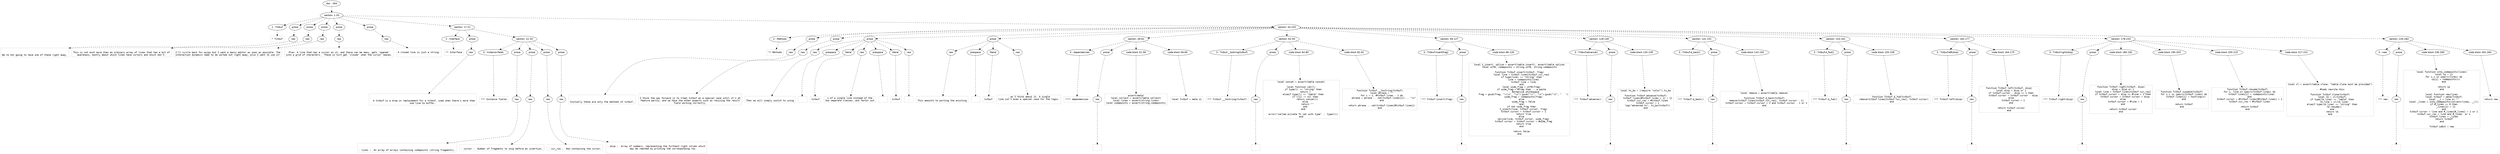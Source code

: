digraph lpegNode {

node [fontname=Helvetica]
edge [style=dashed]

doc_0 [label="doc - 264"]


doc_0 -> { section_1}
{rank=same; section_1}

section_1 [label="section: 1-33"]


// END RANK doc_0

section_1 -> { header_2 prose_3 prose_4 prose_5 prose_6 prose_7 section_8 section_9}
{rank=same; header_2 prose_3 prose_4 prose_5 prose_6 prose_7 section_8 section_9}

header_2 [label="1 : Txtbuf"]

prose_3 [label="prose"]

prose_4 [label="prose"]

prose_5 [label="prose"]

prose_6 [label="prose"]

prose_7 [label="prose"]

section_8 [label="section: 17-21"]

section_9 [label="section: 34-233"]


// END RANK section_1

header_2 -> leaf_10
leaf_10  [color=Gray,shape=rectangle,fontname=Inconsolata,label="* Txtbuf"]
// END RANK header_2

prose_3 -> { raw_11}
{rank=same; raw_11}

raw_11 [label="raw"]


// END RANK prose_3

raw_11 -> leaf_12
leaf_12  [color=Gray,shape=rectangle,fontname=Inconsolata,label="

We're not going to have one of these right away.
"]
// END RANK raw_11

prose_4 -> { raw_13}
{rank=same; raw_13}

raw_13 [label="raw"]


// END RANK prose_4

raw_13 -> leaf_14
leaf_14  [color=Gray,shape=rectangle,fontname=Inconsolata,label="
This is not much more than an ordinary array of lines that has a bit of
awareness, mostly about which lines have cursors and which don't.
"]
// END RANK raw_13

prose_5 -> { raw_15}
{rank=same; raw_15}

raw_15 [label="raw"]


// END RANK prose_5

raw_15 -> leaf_16
leaf_16  [color=Gray,shape=rectangle,fontname=Inconsolata,label="
I'll circle back for quipu but I want a basic editor as soon as possible. The
interaction dynamics need to be worked out right away, plus I want to use it!
"]
// END RANK raw_15

prose_6 -> { raw_17}
{rank=same; raw_17}

raw_17 [label="raw"]


// END RANK prose_6

raw_17 -> leaf_18
leaf_18  [color=Gray,shape=rectangle,fontname=Inconsolata,label="
Plan: A line that has a cursor on it, and there can be many, gets 'opened'
into a grid of characters.  These in turn get 'closed' when the cursor leaves.
"]
// END RANK raw_17

prose_7 -> { raw_19}
{rank=same; raw_19}

raw_19 [label="raw"]


// END RANK prose_7

raw_19 -> leaf_20
leaf_20  [color=Gray,shape=rectangle,fontname=Inconsolata,label="
A closed line is just a string.

"]
// END RANK raw_19

section_8 -> { header_21 prose_22 section_23}
{rank=same; header_21 prose_22 section_23}

header_21 [label="2 : Interface"]

prose_22 [label="prose"]

section_23 [label="section: 22-33"]


// END RANK section_8

header_21 -> leaf_24
leaf_24  [color=Gray,shape=rectangle,fontname=Inconsolata,label="** Interface"]
// END RANK header_21

prose_22 -> { raw_25}
{rank=same; raw_25}

raw_25 [label="raw"]


// END RANK prose_22

raw_25 -> leaf_26
leaf_26  [color=Gray,shape=rectangle,fontname=Inconsolata,label="

  A txtbuf is a drop-in replacement for a txtbuf, used when there's more than
one line to buffer.
"]
// END RANK raw_25

section_23 -> { header_27 prose_28 prose_29 prose_30 prose_31}
{rank=same; header_27 prose_28 prose_29 prose_30 prose_31}

header_27 [label="3 : Instance fields"]

prose_28 [label="prose"]

prose_29 [label="prose"]

prose_30 [label="prose"]

prose_31 [label="prose"]


// END RANK section_23

header_27 -> leaf_32
leaf_32  [color=Gray,shape=rectangle,fontname=Inconsolata,label="*** Instance fields"]
// END RANK header_27

prose_28 -> { raw_33}
{rank=same; raw_33}

raw_33 [label="raw"]


// END RANK prose_28

raw_33 -> leaf_34
leaf_34  [color=Gray,shape=rectangle,fontname=Inconsolata,label="

- lines :  An array of arrays containing codepoints (string fragments).
"]
// END RANK raw_33

prose_29 -> { raw_35}
{rank=same; raw_35}

raw_35 [label="raw"]


// END RANK prose_29

raw_35 -> leaf_36
leaf_36  [color=Gray,shape=rectangle,fontname=Inconsolata,label="
- cursor :  Number of fragments to skip before an insertion.
"]
// END RANK raw_35

prose_30 -> { raw_37}
{rank=same; raw_37}

raw_37 [label="raw"]


// END RANK prose_30

raw_37 -> leaf_38
leaf_38  [color=Gray,shape=rectangle,fontname=Inconsolata,label="
- cur_row :  Row containing the cursor.
"]
// END RANK raw_37

prose_31 -> { raw_39}
{rank=same; raw_39}

raw_39 [label="raw"]


// END RANK prose_31

raw_39 -> leaf_40
leaf_40  [color=Gray,shape=rectangle,fontname=Inconsolata,label="
- disp :  Array of numbers, representing the furthest-right column which
          may be reached by printing the corresponding row.

"]
// END RANK raw_39

section_9 -> { header_41 prose_42 prose_43 prose_44 prose_45 section_46 section_47 section_48 section_49 section_50 section_51 section_52 section_53 section_54}
{rank=same; header_41 prose_42 prose_43 prose_44 prose_45 section_46 section_47 section_48 section_49 section_50 section_51 section_52 section_53 section_54}

header_41 [label="2 : Methods"]

prose_42 [label="prose"]

prose_43 [label="prose"]

prose_44 [label="prose"]

prose_45 [label="prose"]

section_46 [label="section: 49-61"]

section_47 [label="section: 62-93"]

section_48 [label="section: 94-127"]

section_49 [label="section: 128-140"]

section_50 [label="section: 141-152"]

section_51 [label="section: 153-161"]

section_52 [label="section: 162-177"]

section_53 [label="section: 178-233"]

section_54 [label="section: 234-264"]


// END RANK section_9

header_41 -> leaf_55
leaf_55  [color=Gray,shape=rectangle,fontname=Inconsolata,label="** Methods"]
// END RANK header_41

prose_42 -> { raw_56}
{rank=same; raw_56}

raw_56 [label="raw"]


// END RANK prose_42

raw_56 -> leaf_57
leaf_57  [color=Gray,shape=rectangle,fontname=Inconsolata,label="

Initially these are only the methods of txtbuf.
"]
// END RANK raw_56

prose_43 -> { raw_58}
{rank=same; raw_58}

raw_58 [label="raw"]


// END RANK prose_43

raw_58 -> leaf_59
leaf_59  [color=Gray,shape=rectangle,fontname=Inconsolata,label="
I think the way forward is to treat txtbuf as a special case until it's at
feature parity, and we have the other aspects such as resizing the result
field working correctly.
"]
// END RANK raw_58

prose_44 -> { raw_60 prespace_61 literal_62 raw_63 prespace_64 literal_65 raw_66}
{rank=same; raw_60 prespace_61 literal_62 raw_63 prespace_64 literal_65 raw_66}

raw_60 [label="raw"]

prespace_61 [label="prespace"]

literal_62 [label="literal"]

raw_63 [label="raw"]

prespace_64 [label="prespace"]

literal_65 [label="literal"]

raw_66 [label="raw"]


// END RANK prose_44

raw_60 -> leaf_67
leaf_67  [color=Gray,shape=rectangle,fontname=Inconsolata,label="
Then we will simply switch to using"]
// END RANK raw_60

prespace_61 -> leaf_68
leaf_68  [color=Gray,shape=rectangle,fontname=Inconsolata,label=" "]
// END RANK prespace_61

literal_62 -> leaf_69
leaf_69  [color=Gray,shape=rectangle,fontname=Inconsolata,label="txtbuf"]
// END RANK literal_62

raw_63 -> leaf_70
leaf_70  [color=Gray,shape=rectangle,fontname=Inconsolata,label="s of a single line instead of the
two separate classes, and factor out"]
// END RANK raw_63

prespace_64 -> leaf_71
leaf_71  [color=Gray,shape=rectangle,fontname=Inconsolata,label=" "]
// END RANK prespace_64

literal_65 -> leaf_72
leaf_72  [color=Gray,shape=rectangle,fontname=Inconsolata,label="txtbuf"]
// END RANK literal_65

raw_66 -> leaf_73
leaf_73  [color=Gray,shape=rectangle,fontname=Inconsolata,label=".
"]
// END RANK raw_66

prose_45 -> { raw_74 prespace_75 literal_76 raw_77}
{rank=same; raw_74 prespace_75 literal_76 raw_77}

raw_74 [label="raw"]

prespace_75 [label="prespace"]

literal_76 [label="literal"]

raw_77 [label="raw"]


// END RANK prose_45

raw_74 -> leaf_78
leaf_78  [color=Gray,shape=rectangle,fontname=Inconsolata,label="
This amounts to porting the existing"]
// END RANK raw_74

prespace_75 -> leaf_79
leaf_79  [color=Gray,shape=rectangle,fontname=Inconsolata,label=" "]
// END RANK prespace_75

literal_76 -> leaf_80
leaf_80  [color=Gray,shape=rectangle,fontname=Inconsolata,label="txtbuf"]
// END RANK literal_76

raw_77 -> leaf_81
leaf_81  [color=Gray,shape=rectangle,fontname=Inconsolata,label=", as I think about it. A single
line isn't even a special case for the logic.

"]
// END RANK raw_77

section_46 -> { header_82 prose_83 codeblock_84 codeblock_85}
{rank=same; header_82 prose_83 codeblock_84 codeblock_85}

header_82 [label="4 : dependencies"]

prose_83 [label="prose"]

codeblock_84 [label="code block 51-56"]

codeblock_85 [label="code block 58-60"]


// END RANK section_46

header_82 -> leaf_86
leaf_86  [color=Gray,shape=rectangle,fontname=Inconsolata,label="**** dependencies"]
// END RANK header_82

prose_83 -> { raw_87}
{rank=same; raw_87}

raw_87 [label="raw"]


// END RANK prose_83

raw_87 -> leaf_88
leaf_88  [color=Gray,shape=rectangle,fontname=Inconsolata,label="
"]
// END RANK raw_87

codeblock_84 -> leaf_89
leaf_89  [color=Gray,shape=rectangle,fontname=Inconsolata,label="assert(meta)
local collect = assert(table.collect)
local lines = assert(string.lines)
local codepoints = assert(string.codepoints)"]
// END RANK codeblock_84

codeblock_85 -> leaf_90
leaf_90  [color=Gray,shape=rectangle,fontname=Inconsolata,label="local Txtbuf = meta {}"]
// END RANK codeblock_85

section_47 -> { header_91 prose_92 codeblock_93 codeblock_94}
{rank=same; header_91 prose_92 codeblock_93 codeblock_94}

header_91 [label="3 : Txtbuf.__tostring(txtbuf)"]

prose_92 [label="prose"]

codeblock_93 [label="code block 64-80"]

codeblock_94 [label="code block 82-91"]


// END RANK section_47

header_91 -> leaf_95
leaf_95  [color=Gray,shape=rectangle,fontname=Inconsolata,label="*** Txtbuf.__tostring(txtbuf)"]
// END RANK header_91

prose_92 -> { raw_96}
{rank=same; raw_96}

raw_96 [label="raw"]


// END RANK prose_92

raw_96 -> leaf_97
leaf_97  [color=Gray,shape=rectangle,fontname=Inconsolata,label="
"]
// END RANK raw_96

codeblock_93 -> leaf_98
leaf_98  [color=Gray,shape=rectangle,fontname=Inconsolata,label="local concat = assert(table.concat)

local function cat(l)
   if type(l) == \"string\" then
      return l
   elseif type(l) == \"table\" then
      if l[1] ~= nil then
         return concat(l)
      else
         return \"\"
      end
   end

   error(\"called private fn cat with type\" .. type(l))
end"]
// END RANK codeblock_93

codeblock_94 -> leaf_99
leaf_99  [color=Gray,shape=rectangle,fontname=Inconsolata,label="function Txtbuf.__tostring(txtbuf)
   local phrase = \"\"
   for i = 1, #txtbuf.lines - 1 do
      phrase = phrase .. cat(txtbuf.lines[i]) .. \"\\n\"
   end

   return phrase .. cat(txtbuf.lines[#txtbuf.lines])
end"]
// END RANK codeblock_94

section_48 -> { header_100 prose_101 codeblock_102}
{rank=same; header_100 prose_101 codeblock_102}

header_100 [label="3 : Txtbuf:insert(frag)"]

prose_101 [label="prose"]

codeblock_102 [label="code block 96-126"]


// END RANK section_48

header_100 -> leaf_103
leaf_103  [color=Gray,shape=rectangle,fontname=Inconsolata,label="*** Txtbuf:insert(frag)"]
// END RANK header_100

prose_101 -> { raw_104}
{rank=same; raw_104}

raw_104 [label="raw"]


// END RANK prose_101

raw_104 -> leaf_105
leaf_105  [color=Gray,shape=rectangle,fontname=Inconsolata,label="
"]
// END RANK raw_104

codeblock_102 -> leaf_106
leaf_106  [color=Gray,shape=rectangle,fontname=Inconsolata,label="local t_insert, splice = assert(table.insert), assert(table.splice)
local utf8, codepoints = string.utf8, string.codepoints

function Txtbuf.insert(txtbuf, frag)
   local line = txtbuf.lines[txtbuf.cur_row]
   if type(line) == \"string\" then
      line = codepoints(line)
      txtbuf.line = line
   end
   local wide_frag = utf8(frag)
   if wide_frag < #frag then -- a paste
      -- Normalize whitespace
      frag = gsub(frag, \"\\r\\n\", \"\\n\"):gsub(\"\\r\", \"\\n\"):gsub(\"\\t\", \"   \")
      wide_frag = codepoints(frag)
   else
      wide_frag = false
   end
   if not wide_frag then
      t_insert(line, txtbuf.cursor, frag)
      txtbuf.cursor = txtbuf.cursor + 1
      return true
   else
      splice(line, txtbuf.cursor, wide_frag)
      txtbuf.cursor = txtbuf.cursor + #wide_frag
      return true
   end

   return false
end"]
// END RANK codeblock_102

section_49 -> { header_107 prose_108 codeblock_109}
{rank=same; header_107 prose_108 codeblock_109}

header_107 [label="3 : Txtbuf:advance()"]

prose_108 [label="prose"]

codeblock_109 [label="code block 130-139"]


// END RANK section_49

header_107 -> leaf_110
leaf_110  [color=Gray,shape=rectangle,fontname=Inconsolata,label="*** Txtbuf:advance()"]
// END RANK header_107

prose_108 -> { raw_111}
{rank=same; raw_111}

raw_111 [label="raw"]


// END RANK prose_108

raw_111 -> leaf_112
leaf_112  [color=Gray,shape=rectangle,fontname=Inconsolata,label="
"]
// END RANK raw_111

codeblock_109 -> leaf_113
leaf_113  [color=Gray,shape=rectangle,fontname=Inconsolata,label="local ts_bw = (require \"color\").ts_bw

function Txtbuf.advance(txtbuf)
   txtbuf.lines[#txtbuf.lines + 1] = {}
   txtbuf.cur_row = #txtbuf.lines
   txtbuf.cursor = 1
   log(\"advanced %s\", ts_bw(txtbuf))
end"]
// END RANK codeblock_109

section_50 -> { header_114 prose_115 codeblock_116}
{rank=same; header_114 prose_115 codeblock_116}

header_114 [label="3 : Txtbuf:d_back()"]

prose_115 [label="prose"]

codeblock_116 [label="code block 143-150"]


// END RANK section_50

header_114 -> leaf_117
leaf_117  [color=Gray,shape=rectangle,fontname=Inconsolata,label="*** Txtbuf:d_back()"]
// END RANK header_114

prose_115 -> { raw_118}
{rank=same; raw_118}

raw_118 [label="raw"]


// END RANK prose_115

raw_118 -> leaf_119
leaf_119  [color=Gray,shape=rectangle,fontname=Inconsolata,label="
"]
// END RANK raw_118

codeblock_116 -> leaf_120
leaf_120  [color=Gray,shape=rectangle,fontname=Inconsolata,label="local remove = assert(table.remove)

function Txtbuf.d_back(txtbuf)
   remove(txtbuf.lines[txtbuf.cur_row], txtbuf.cursor - 1)
   txtbuf.cursor = txtbuf.cursor > 1 and txtbuf.cursor - 1 or 1
end"]
// END RANK codeblock_116

section_51 -> { header_121 prose_122 codeblock_123}
{rank=same; header_121 prose_122 codeblock_123}

header_121 [label="3 : Txtbuf:d_fwd()"]

prose_122 [label="prose"]

codeblock_123 [label="code block 155-159"]


// END RANK section_51

header_121 -> leaf_124
leaf_124  [color=Gray,shape=rectangle,fontname=Inconsolata,label="*** Txtbuf:d_fwd()"]
// END RANK header_121

prose_122 -> { raw_125}
{rank=same; raw_125}

raw_125 [label="raw"]


// END RANK prose_122

raw_125 -> leaf_126
leaf_126  [color=Gray,shape=rectangle,fontname=Inconsolata,label="
"]
// END RANK raw_125

codeblock_123 -> leaf_127
leaf_127  [color=Gray,shape=rectangle,fontname=Inconsolata,label="function Txtbuf.d_fwd(txtbuf)
   remove(txtbuf.lines[txtbuf.cur_row], txtbuf.cursor)
end"]
// END RANK codeblock_123

section_52 -> { header_128 prose_129 codeblock_130}
{rank=same; header_128 prose_129 codeblock_130}

header_128 [label="3 : Txtbuf:left(disp)"]

prose_129 [label="prose"]

codeblock_130 [label="code block 164-175"]


// END RANK section_52

header_128 -> leaf_131
leaf_131  [color=Gray,shape=rectangle,fontname=Inconsolata,label="*** Txtbuf:left(disp)"]
// END RANK header_128

prose_129 -> { raw_132}
{rank=same; raw_132}

raw_132 [label="raw"]


// END RANK prose_129

raw_132 -> leaf_133
leaf_133  [color=Gray,shape=rectangle,fontname=Inconsolata,label="
"]
// END RANK raw_132

codeblock_130 -> leaf_134
leaf_134  [color=Gray,shape=rectangle,fontname=Inconsolata,label="function Txtbuf.left(txtbuf, disp)
   local disp = disp or 1
   if txtbuf.cursor - disp >= 1 then
      txtbuf.cursor = txtbuf.cursor - disp
   else
      txtbuf.cursor = 1
   end

   return txtbuf.cursor
end"]
// END RANK codeblock_130

section_53 -> { header_135 prose_136 codeblock_137 codeblock_138 codeblock_139 codeblock_140}
{rank=same; header_135 prose_136 codeblock_137 codeblock_138 codeblock_139 codeblock_140}

header_135 [label="3 : Txtbuf:right(disp)"]

prose_136 [label="prose"]

codeblock_137 [label="code block 180-192"]

codeblock_138 [label="code block 195-203"]

codeblock_139 [label="code block 205-215"]

codeblock_140 [label="code block 217-231"]


// END RANK section_53

header_135 -> leaf_141
leaf_141  [color=Gray,shape=rectangle,fontname=Inconsolata,label="*** Txtbuf:right(disp)"]
// END RANK header_135

prose_136 -> { raw_142}
{rank=same; raw_142}

raw_142 [label="raw"]


// END RANK prose_136

raw_142 -> leaf_143
leaf_143  [color=Gray,shape=rectangle,fontname=Inconsolata,label="
"]
// END RANK raw_142

codeblock_137 -> leaf_144
leaf_144  [color=Gray,shape=rectangle,fontname=Inconsolata,label="function Txtbuf.right(txtbuf, disp)
   disp = disp or 1
   local line = txtbuf.lines[txtbuf.cur_row]
   if txtbuf.cursor + disp <= #line + 1 then
      txtbuf.cursor = txtbuf.cursor + disp
   else
      txtbuf.cursor = #line + 1
   end

   return txtbuf.cursor
end"]
// END RANK codeblock_137

codeblock_138 -> leaf_145
leaf_145  [color=Gray,shape=rectangle,fontname=Inconsolata,label="function Txtbuf.suspend(txtbuf)
   for i,v in ipairs(txtbuf.lines) do
      txtbuf.lines[i] = tostring(v)
   end

   return txtbuf
end"]
// END RANK codeblock_138

codeblock_139 -> leaf_146
leaf_146  [color=Gray,shape=rectangle,fontname=Inconsolata,label="function Txtbuf.resume(txtbuf)
   for i, line in ipairs(txtbuf.lines) do
      txtbuf.lines[i] = codepoints(line)
   end
   txtbuf.cursor = #txtbuf.lines[#txtbuf.lines] + 1
   txtbuf.cur_row = #txtbuf.lines

   return txtbuf
end"]
// END RANK codeblock_139

codeblock_140 -> leaf_147
leaf_147  [color=Gray,shape=rectangle,fontname=Inconsolata,label="local cl = assert(table.clone, \"table.clone must be provided\")

-- #todo rewrite this

function Txtbuf.clone(txtbuf)
   local lb = cl(txtbuf)
   if type(lb.line) == \"table\" then
      lb.line = cl(lb.line)
   elseif type(lb.line) == \"string\" then
      lb:resume()
   end
   return lb
end"]
// END RANK codeblock_140

section_54 -> { header_148 prose_149 codeblock_150 codeblock_151}
{rank=same; header_148 prose_149 codeblock_150 codeblock_151}

header_148 [label="3 : new"]

prose_149 [label="prose"]

codeblock_150 [label="code block 236-260"]

codeblock_151 [label="code block 262-264"]


// END RANK section_54

header_148 -> leaf_152
leaf_152  [color=Gray,shape=rectangle,fontname=Inconsolata,label="*** new"]
// END RANK header_148

prose_149 -> { raw_153}
{rank=same; raw_153}

raw_153 [label="raw"]


// END RANK prose_149

raw_153 -> leaf_154
leaf_154  [color=Gray,shape=rectangle,fontname=Inconsolata,label="
"]
// END RANK raw_153

codeblock_150 -> leaf_155
leaf_155  [color=Gray,shape=rectangle,fontname=Inconsolata,label="local function into_codepoints(lines)
   local cp = {}
   for i,v in ipairs(lines) do
      cp[i] = codepoints(v)
   end

   return cp
end

local function new(line)
   local txtbuf = meta(Txtbuf)
   local __l = line or \"\"
   local _lines = into_codepoints(collect(lines, __l))
   if #_lines == 0 then
      _lines[1] = {}
   end
   txtbuf.cursor = line and #_lines[#_lines] + 1 or 1
   txtbuf.cur_row = line and #_lines  or 1
   txtbuf.lines = _lines
   return txtbuf
end

Txtbuf.idEst = new"]
// END RANK codeblock_150

codeblock_151 -> leaf_156
leaf_156  [color=Gray,shape=rectangle,fontname=Inconsolata,label="return new"]
// END RANK codeblock_151


}
